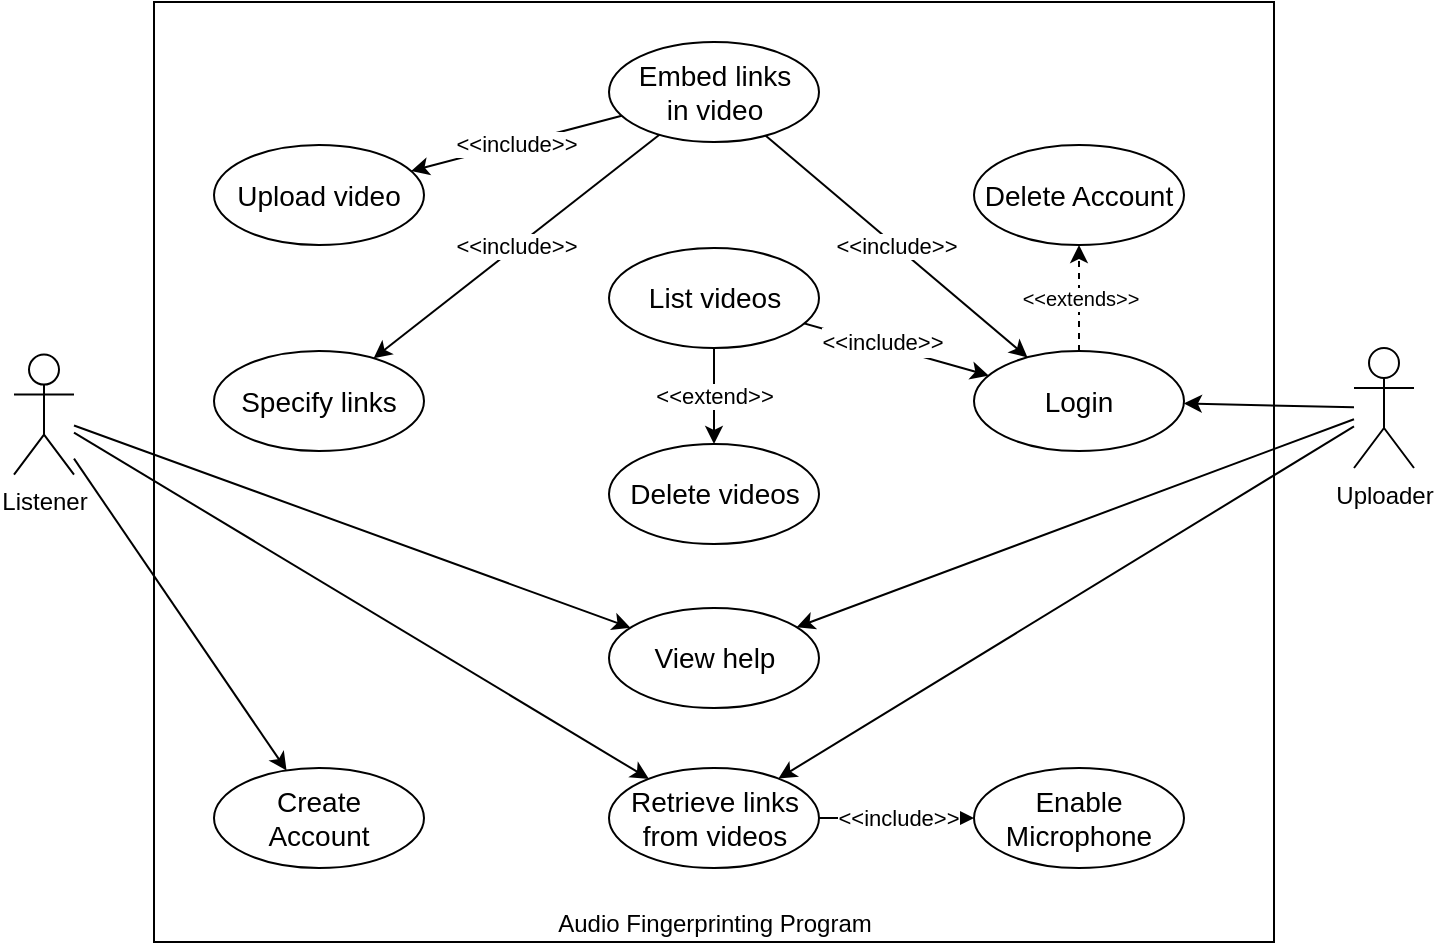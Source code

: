 <mxfile version="13.0.1" type="device"><diagram id="NiT9S8c-PXUcCE9ebqpZ" name="Page-1"><mxGraphModel dx="2101" dy="666" grid="1" gridSize="10" guides="1" tooltips="1" connect="1" arrows="1" fold="1" page="1" pageScale="1" pageWidth="1169" pageHeight="827" math="0" shadow="0"><root><mxCell id="0"/><mxCell id="1" parent="0"/><mxCell id="OADvIkWkoQS-RJu1HKSI-1" value="Audio Fingerprinting Program" style="html=1;verticalAlign=bottom;" parent="1" vertex="1"><mxGeometry x="-760" y="190" width="560" height="470" as="geometry"/></mxCell><mxCell id="OADvIkWkoQS-RJu1HKSI-12" style="edgeStyle=none;rounded=0;orthogonalLoop=1;jettySize=auto;html=1;" parent="1" source="OADvIkWkoQS-RJu1HKSI-2" target="OADvIkWkoQS-RJu1HKSI-7" edge="1"><mxGeometry relative="1" as="geometry"/></mxCell><mxCell id="H6wtXG41hHYOBlhMRDZC-21" style="edgeStyle=none;rounded=0;orthogonalLoop=1;jettySize=auto;html=1;" parent="1" source="OADvIkWkoQS-RJu1HKSI-2" target="H6wtXG41hHYOBlhMRDZC-19" edge="1"><mxGeometry relative="1" as="geometry"/></mxCell><mxCell id="Z23CN7xwShV9JyQuVmJP-1" style="rounded=0;orthogonalLoop=1;jettySize=auto;html=1;" edge="1" parent="1" source="OADvIkWkoQS-RJu1HKSI-2" target="OADvIkWkoQS-RJu1HKSI-20"><mxGeometry relative="1" as="geometry"/></mxCell><mxCell id="OADvIkWkoQS-RJu1HKSI-2" value="Listener" style="shape=umlActor;verticalLabelPosition=bottom;labelBackgroundColor=none;verticalAlign=top;html=1;fillColor=#ffffff;" parent="1" vertex="1"><mxGeometry x="-830" y="366.29" width="30" height="60" as="geometry"/></mxCell><mxCell id="OADvIkWkoQS-RJu1HKSI-33" style="edgeStyle=none;rounded=0;orthogonalLoop=1;jettySize=auto;html=1;fontSize=10;" parent="1" source="OADvIkWkoQS-RJu1HKSI-3" target="OADvIkWkoQS-RJu1HKSI-32" edge="1"><mxGeometry relative="1" as="geometry"/></mxCell><mxCell id="3CpQX19B_1xFc2v9q_jB-1" style="rounded=0;orthogonalLoop=1;jettySize=auto;html=1;" parent="1" source="OADvIkWkoQS-RJu1HKSI-3" target="OADvIkWkoQS-RJu1HKSI-7" edge="1"><mxGeometry relative="1" as="geometry"/></mxCell><mxCell id="B_wp3OWmQzE7XhwG9HSh-1" style="rounded=0;orthogonalLoop=1;jettySize=auto;html=1;" parent="1" source="OADvIkWkoQS-RJu1HKSI-3" target="H6wtXG41hHYOBlhMRDZC-19" edge="1"><mxGeometry relative="1" as="geometry"/></mxCell><mxCell id="OADvIkWkoQS-RJu1HKSI-3" value="Uploader" style="shape=umlActor;verticalLabelPosition=bottom;labelBackgroundColor=none;verticalAlign=top;html=1;fillColor=#ffffff;" parent="1" vertex="1"><mxGeometry x="-160" y="363" width="30" height="60" as="geometry"/></mxCell><mxCell id="H6wtXG41hHYOBlhMRDZC-4" value="&amp;lt;&amp;lt;include&amp;gt;&amp;gt;" style="edgeStyle=none;rounded=0;orthogonalLoop=1;jettySize=auto;html=1;" parent="1" source="OADvIkWkoQS-RJu1HKSI-6" target="OADvIkWkoQS-RJu1HKSI-32" edge="1"><mxGeometry relative="1" as="geometry"/></mxCell><mxCell id="H6wtXG41hHYOBlhMRDZC-12" value="&amp;lt;&amp;lt;include&amp;gt;&amp;gt;" style="edgeStyle=none;rounded=0;orthogonalLoop=1;jettySize=auto;html=1;" parent="1" source="OADvIkWkoQS-RJu1HKSI-6" target="H6wtXG41hHYOBlhMRDZC-10" edge="1"><mxGeometry relative="1" as="geometry"/></mxCell><mxCell id="H6wtXG41hHYOBlhMRDZC-15" value="&amp;lt;&amp;lt;include&amp;gt;&amp;gt;" style="edgeStyle=none;rounded=0;orthogonalLoop=1;jettySize=auto;html=1;" parent="1" source="OADvIkWkoQS-RJu1HKSI-6" target="H6wtXG41hHYOBlhMRDZC-14" edge="1"><mxGeometry relative="1" as="geometry"/></mxCell><mxCell id="OADvIkWkoQS-RJu1HKSI-6" value="Embed links&lt;br style=&quot;font-size: 14px;&quot;&gt;in video" style="ellipse;whiteSpace=wrap;html=1;fontSize=14;" parent="1" vertex="1"><mxGeometry x="-532.5" y="210" width="105" height="50" as="geometry"/></mxCell><mxCell id="H6wtXG41hHYOBlhMRDZC-18" value="&amp;lt;&amp;lt;include&amp;gt;&amp;gt;" style="edgeStyle=none;rounded=0;orthogonalLoop=1;jettySize=auto;html=1;" parent="1" source="OADvIkWkoQS-RJu1HKSI-7" target="H6wtXG41hHYOBlhMRDZC-17" edge="1"><mxGeometry relative="1" as="geometry"/></mxCell><mxCell id="OADvIkWkoQS-RJu1HKSI-7" value="Retrieve links&lt;br style=&quot;font-size: 14px;&quot;&gt;from videos" style="ellipse;whiteSpace=wrap;html=1;fontSize=14;" parent="1" vertex="1"><mxGeometry x="-532.5" y="573" width="105" height="50" as="geometry"/></mxCell><mxCell id="OADvIkWkoQS-RJu1HKSI-22" value="Delete Account" style="ellipse;whiteSpace=wrap;html=1;fontSize=14;" parent="1" vertex="1"><mxGeometry x="-350" y="261.5" width="105" height="50" as="geometry"/></mxCell><mxCell id="OADvIkWkoQS-RJu1HKSI-25" value="Delete videos" style="ellipse;whiteSpace=wrap;html=1;fontSize=14;" parent="1" vertex="1"><mxGeometry x="-532.5" y="411.0" width="105" height="50" as="geometry"/></mxCell><mxCell id="OADvIkWkoQS-RJu1HKSI-29" style="edgeStyle=none;rounded=0;orthogonalLoop=1;jettySize=auto;html=1;exitX=0.5;exitY=0;exitDx=0;exitDy=0;dashed=1;fontSize=10;" parent="1" source="OADvIkWkoQS-RJu1HKSI-22" target="OADvIkWkoQS-RJu1HKSI-22" edge="1"><mxGeometry relative="1" as="geometry"/></mxCell><mxCell id="H6wtXG41hHYOBlhMRDZC-3" style="edgeStyle=none;rounded=0;orthogonalLoop=1;jettySize=auto;html=1;exitX=0.5;exitY=0.5;exitDx=0;exitDy=0;exitPerimeter=0;" parent="1" source="OADvIkWkoQS-RJu1HKSI-30" target="OADvIkWkoQS-RJu1HKSI-32" edge="1"><mxGeometry relative="1" as="geometry"/></mxCell><mxCell id="H6wtXG41hHYOBlhMRDZC-7" value="&lt;span style=&quot;font-size: 11px&quot;&gt;&amp;lt;&amp;lt;include&amp;gt;&amp;gt;&lt;/span&gt;" style="text;html=1;align=center;verticalAlign=middle;resizable=0;points=[];labelBackgroundColor=#ffffff;" parent="H6wtXG41hHYOBlhMRDZC-3" vertex="1" connectable="0"><mxGeometry x="0.203" y="2" relative="1" as="geometry"><mxPoint as="offset"/></mxGeometry></mxCell><mxCell id="H6wtXG41hHYOBlhMRDZC-16" value="&amp;lt;&amp;lt;extend&amp;gt;&amp;gt;" style="edgeStyle=none;rounded=0;orthogonalLoop=1;jettySize=auto;html=1;" parent="1" source="OADvIkWkoQS-RJu1HKSI-30" target="OADvIkWkoQS-RJu1HKSI-25" edge="1"><mxGeometry relative="1" as="geometry"/></mxCell><mxCell id="OADvIkWkoQS-RJu1HKSI-30" value="List videos" style="ellipse;whiteSpace=wrap;html=1;fontSize=14;" parent="1" vertex="1"><mxGeometry x="-532.5" y="313" width="105" height="50" as="geometry"/></mxCell><mxCell id="OADvIkWkoQS-RJu1HKSI-34" value="&amp;lt;&amp;lt;extends&amp;gt;&amp;gt;" style="edgeStyle=none;rounded=0;orthogonalLoop=1;jettySize=auto;html=1;fontSize=10;dashed=1;" parent="1" source="OADvIkWkoQS-RJu1HKSI-32" target="OADvIkWkoQS-RJu1HKSI-22" edge="1"><mxGeometry relative="1" as="geometry"/></mxCell><mxCell id="OADvIkWkoQS-RJu1HKSI-32" value="Login" style="ellipse;whiteSpace=wrap;html=1;fontSize=14;" parent="1" vertex="1"><mxGeometry x="-350" y="364.5" width="105" height="50" as="geometry"/></mxCell><mxCell id="H6wtXG41hHYOBlhMRDZC-10" value="Upload video" style="ellipse;whiteSpace=wrap;html=1;fontSize=14;" parent="1" vertex="1"><mxGeometry x="-730" y="261.5" width="105" height="50" as="geometry"/></mxCell><mxCell id="H6wtXG41hHYOBlhMRDZC-14" value="Specify links" style="ellipse;whiteSpace=wrap;html=1;fontSize=14;" parent="1" vertex="1"><mxGeometry x="-730" y="364.5" width="105" height="50" as="geometry"/></mxCell><mxCell id="H6wtXG41hHYOBlhMRDZC-17" value="Enable&lt;br style=&quot;font-size: 14px;&quot;&gt;Microphone" style="ellipse;whiteSpace=wrap;html=1;fontSize=14;" parent="1" vertex="1"><mxGeometry x="-350" y="573" width="105" height="50" as="geometry"/></mxCell><mxCell id="H6wtXG41hHYOBlhMRDZC-19" value="View help" style="ellipse;whiteSpace=wrap;html=1;fontSize=14;" parent="1" vertex="1"><mxGeometry x="-532.5" y="493" width="105" height="50" as="geometry"/></mxCell><mxCell id="OADvIkWkoQS-RJu1HKSI-20" value="Create&lt;br&gt;Account" style="ellipse;whiteSpace=wrap;html=1;fontSize=14;" parent="1" vertex="1"><mxGeometry x="-730" y="573" width="105" height="50" as="geometry"/></mxCell></root></mxGraphModel></diagram></mxfile>